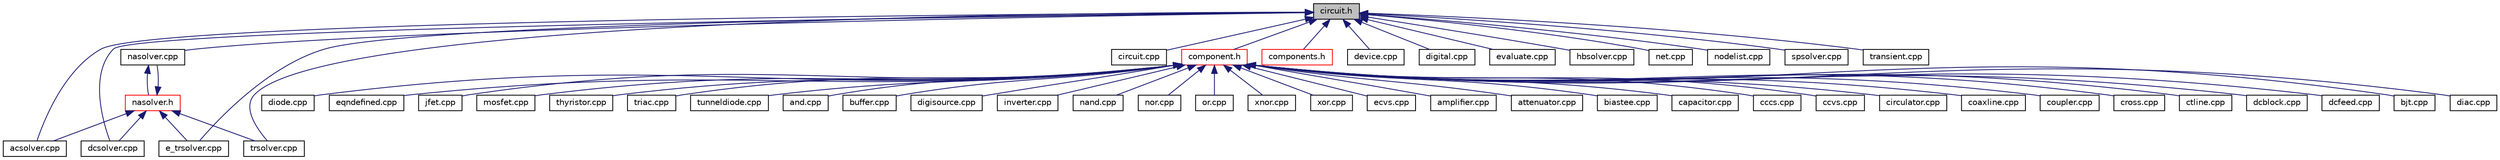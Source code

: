 digraph G
{
  edge [fontname="Helvetica",fontsize="10",labelfontname="Helvetica",labelfontsize="10"];
  node [fontname="Helvetica",fontsize="10",shape=record];
  Node1 [label="circuit.h",height=0.2,width=0.4,color="black", fillcolor="grey75", style="filled" fontcolor="black"];
  Node1 -> Node2 [dir="back",color="midnightblue",fontsize="10",style="solid",fontname="Helvetica"];
  Node2 [label="acsolver.cpp",height=0.2,width=0.4,color="black", fillcolor="white", style="filled",URL="$acsolver_8cpp.html"];
  Node1 -> Node3 [dir="back",color="midnightblue",fontsize="10",style="solid",fontname="Helvetica"];
  Node3 [label="nasolver.cpp",height=0.2,width=0.4,color="black", fillcolor="white", style="filled",URL="$nasolver_8cpp.html"];
  Node3 -> Node4 [dir="back",color="midnightblue",fontsize="10",style="solid",fontname="Helvetica"];
  Node4 [label="nasolver.h",height=0.2,width=0.4,color="red", fillcolor="white", style="filled",URL="$nasolver_8h.html"];
  Node4 -> Node2 [dir="back",color="midnightblue",fontsize="10",style="solid",fontname="Helvetica"];
  Node4 -> Node3 [dir="back",color="midnightblue",fontsize="10",style="solid",fontname="Helvetica"];
  Node4 -> Node5 [dir="back",color="midnightblue",fontsize="10",style="solid",fontname="Helvetica"];
  Node5 [label="dcsolver.cpp",height=0.2,width=0.4,color="black", fillcolor="white", style="filled",URL="$dcsolver_8cpp.html"];
  Node4 -> Node6 [dir="back",color="midnightblue",fontsize="10",style="solid",fontname="Helvetica"];
  Node6 [label="e_trsolver.cpp",height=0.2,width=0.4,color="black", fillcolor="white", style="filled",URL="$e__trsolver_8cpp.html"];
  Node4 -> Node7 [dir="back",color="midnightblue",fontsize="10",style="solid",fontname="Helvetica"];
  Node7 [label="trsolver.cpp",height=0.2,width=0.4,color="black", fillcolor="white", style="filled",URL="$trsolver_8cpp.html"];
  Node1 -> Node8 [dir="back",color="midnightblue",fontsize="10",style="solid",fontname="Helvetica"];
  Node8 [label="circuit.cpp",height=0.2,width=0.4,color="black", fillcolor="white", style="filled",URL="$circuit_8cpp.html"];
  Node1 -> Node9 [dir="back",color="midnightblue",fontsize="10",style="solid",fontname="Helvetica"];
  Node9 [label="component.h",height=0.2,width=0.4,color="red", fillcolor="white", style="filled",URL="$component_8h.html"];
  Node9 -> Node10 [dir="back",color="midnightblue",fontsize="10",style="solid",fontname="Helvetica"];
  Node10 [label="amplifier.cpp",height=0.2,width=0.4,color="black", fillcolor="white", style="filled",URL="$amplifier_8cpp.html",tooltip="amplifier class implementation"];
  Node9 -> Node11 [dir="back",color="midnightblue",fontsize="10",style="solid",fontname="Helvetica"];
  Node11 [label="attenuator.cpp",height=0.2,width=0.4,color="black", fillcolor="white", style="filled",URL="$attenuator_8cpp.html"];
  Node9 -> Node12 [dir="back",color="midnightblue",fontsize="10",style="solid",fontname="Helvetica"];
  Node12 [label="biastee.cpp",height=0.2,width=0.4,color="black", fillcolor="white", style="filled",URL="$biastee_8cpp.html"];
  Node9 -> Node13 [dir="back",color="midnightblue",fontsize="10",style="solid",fontname="Helvetica"];
  Node13 [label="capacitor.cpp",height=0.2,width=0.4,color="black", fillcolor="white", style="filled",URL="$capacitor_8cpp.html",tooltip="capacitor class implementation"];
  Node9 -> Node14 [dir="back",color="midnightblue",fontsize="10",style="solid",fontname="Helvetica"];
  Node14 [label="cccs.cpp",height=0.2,width=0.4,color="black", fillcolor="white", style="filled",URL="$cccs_8cpp.html"];
  Node9 -> Node15 [dir="back",color="midnightblue",fontsize="10",style="solid",fontname="Helvetica"];
  Node15 [label="ccvs.cpp",height=0.2,width=0.4,color="black", fillcolor="white", style="filled",URL="$ccvs_8cpp.html"];
  Node9 -> Node16 [dir="back",color="midnightblue",fontsize="10",style="solid",fontname="Helvetica"];
  Node16 [label="circulator.cpp",height=0.2,width=0.4,color="black", fillcolor="white", style="filled",URL="$circulator_8cpp.html"];
  Node9 -> Node17 [dir="back",color="midnightblue",fontsize="10",style="solid",fontname="Helvetica"];
  Node17 [label="coaxline.cpp",height=0.2,width=0.4,color="black", fillcolor="white", style="filled",URL="$coaxline_8cpp.html"];
  Node9 -> Node18 [dir="back",color="midnightblue",fontsize="10",style="solid",fontname="Helvetica"];
  Node18 [label="coupler.cpp",height=0.2,width=0.4,color="black", fillcolor="white", style="filled",URL="$coupler_8cpp.html"];
  Node9 -> Node19 [dir="back",color="midnightblue",fontsize="10",style="solid",fontname="Helvetica"];
  Node19 [label="cross.cpp",height=0.2,width=0.4,color="black", fillcolor="white", style="filled",URL="$cross_8cpp.html"];
  Node9 -> Node20 [dir="back",color="midnightblue",fontsize="10",style="solid",fontname="Helvetica"];
  Node20 [label="ctline.cpp",height=0.2,width=0.4,color="black", fillcolor="white", style="filled",URL="$ctline_8cpp.html"];
  Node9 -> Node21 [dir="back",color="midnightblue",fontsize="10",style="solid",fontname="Helvetica"];
  Node21 [label="dcblock.cpp",height=0.2,width=0.4,color="black", fillcolor="white", style="filled",URL="$dcblock_8cpp.html"];
  Node9 -> Node22 [dir="back",color="midnightblue",fontsize="10",style="solid",fontname="Helvetica"];
  Node22 [label="dcfeed.cpp",height=0.2,width=0.4,color="black", fillcolor="white", style="filled",URL="$dcfeed_8cpp.html"];
  Node9 -> Node23 [dir="back",color="midnightblue",fontsize="10",style="solid",fontname="Helvetica"];
  Node23 [label="bjt.cpp",height=0.2,width=0.4,color="black", fillcolor="white", style="filled",URL="$bjt_8cpp.html"];
  Node9 -> Node24 [dir="back",color="midnightblue",fontsize="10",style="solid",fontname="Helvetica"];
  Node24 [label="diac.cpp",height=0.2,width=0.4,color="black", fillcolor="white", style="filled",URL="$diac_8cpp.html"];
  Node9 -> Node25 [dir="back",color="midnightblue",fontsize="10",style="solid",fontname="Helvetica"];
  Node25 [label="diode.cpp",height=0.2,width=0.4,color="black", fillcolor="white", style="filled",URL="$diode_8cpp.html"];
  Node9 -> Node26 [dir="back",color="midnightblue",fontsize="10",style="solid",fontname="Helvetica"];
  Node26 [label="eqndefined.cpp",height=0.2,width=0.4,color="black", fillcolor="white", style="filled",URL="$eqndefined_8cpp.html"];
  Node9 -> Node27 [dir="back",color="midnightblue",fontsize="10",style="solid",fontname="Helvetica"];
  Node27 [label="jfet.cpp",height=0.2,width=0.4,color="black", fillcolor="white", style="filled",URL="$jfet_8cpp.html"];
  Node9 -> Node28 [dir="back",color="midnightblue",fontsize="10",style="solid",fontname="Helvetica"];
  Node28 [label="mosfet.cpp",height=0.2,width=0.4,color="black", fillcolor="white", style="filled",URL="$mosfet_8cpp.html"];
  Node9 -> Node29 [dir="back",color="midnightblue",fontsize="10",style="solid",fontname="Helvetica"];
  Node29 [label="thyristor.cpp",height=0.2,width=0.4,color="black", fillcolor="white", style="filled",URL="$thyristor_8cpp.html"];
  Node9 -> Node30 [dir="back",color="midnightblue",fontsize="10",style="solid",fontname="Helvetica"];
  Node30 [label="triac.cpp",height=0.2,width=0.4,color="black", fillcolor="white", style="filled",URL="$triac_8cpp.html"];
  Node9 -> Node31 [dir="back",color="midnightblue",fontsize="10",style="solid",fontname="Helvetica"];
  Node31 [label="tunneldiode.cpp",height=0.2,width=0.4,color="black", fillcolor="white", style="filled",URL="$tunneldiode_8cpp.html"];
  Node9 -> Node32 [dir="back",color="midnightblue",fontsize="10",style="solid",fontname="Helvetica"];
  Node32 [label="and.cpp",height=0.2,width=0.4,color="black", fillcolor="white", style="filled",URL="$and_8cpp.html"];
  Node9 -> Node33 [dir="back",color="midnightblue",fontsize="10",style="solid",fontname="Helvetica"];
  Node33 [label="buffer.cpp",height=0.2,width=0.4,color="black", fillcolor="white", style="filled",URL="$buffer_8cpp.html"];
  Node9 -> Node34 [dir="back",color="midnightblue",fontsize="10",style="solid",fontname="Helvetica"];
  Node34 [label="digisource.cpp",height=0.2,width=0.4,color="black", fillcolor="white", style="filled",URL="$digisource_8cpp.html"];
  Node9 -> Node35 [dir="back",color="midnightblue",fontsize="10",style="solid",fontname="Helvetica"];
  Node35 [label="inverter.cpp",height=0.2,width=0.4,color="black", fillcolor="white", style="filled",URL="$inverter_8cpp.html"];
  Node9 -> Node36 [dir="back",color="midnightblue",fontsize="10",style="solid",fontname="Helvetica"];
  Node36 [label="nand.cpp",height=0.2,width=0.4,color="black", fillcolor="white", style="filled",URL="$nand_8cpp.html"];
  Node9 -> Node37 [dir="back",color="midnightblue",fontsize="10",style="solid",fontname="Helvetica"];
  Node37 [label="nor.cpp",height=0.2,width=0.4,color="black", fillcolor="white", style="filled",URL="$nor_8cpp.html"];
  Node9 -> Node38 [dir="back",color="midnightblue",fontsize="10",style="solid",fontname="Helvetica"];
  Node38 [label="or.cpp",height=0.2,width=0.4,color="black", fillcolor="white", style="filled",URL="$or_8cpp.html"];
  Node9 -> Node39 [dir="back",color="midnightblue",fontsize="10",style="solid",fontname="Helvetica"];
  Node39 [label="xnor.cpp",height=0.2,width=0.4,color="black", fillcolor="white", style="filled",URL="$xnor_8cpp.html"];
  Node9 -> Node40 [dir="back",color="midnightblue",fontsize="10",style="solid",fontname="Helvetica"];
  Node40 [label="xor.cpp",height=0.2,width=0.4,color="black", fillcolor="white", style="filled",URL="$xor_8cpp.html"];
  Node9 -> Node41 [dir="back",color="midnightblue",fontsize="10",style="solid",fontname="Helvetica"];
  Node41 [label="ecvs.cpp",height=0.2,width=0.4,color="black", fillcolor="white", style="filled",URL="$ecvs_8cpp.html"];
  Node1 -> Node42 [dir="back",color="midnightblue",fontsize="10",style="solid",fontname="Helvetica"];
  Node42 [label="components.h",height=0.2,width=0.4,color="red", fillcolor="white", style="filled",URL="$components_8h.html"];
  Node1 -> Node43 [dir="back",color="midnightblue",fontsize="10",style="solid",fontname="Helvetica"];
  Node43 [label="device.cpp",height=0.2,width=0.4,color="black", fillcolor="white", style="filled",URL="$device_8cpp.html"];
  Node1 -> Node44 [dir="back",color="midnightblue",fontsize="10",style="solid",fontname="Helvetica"];
  Node44 [label="digital.cpp",height=0.2,width=0.4,color="black", fillcolor="white", style="filled",URL="$digital_8cpp.html"];
  Node1 -> Node5 [dir="back",color="midnightblue",fontsize="10",style="solid",fontname="Helvetica"];
  Node1 -> Node45 [dir="back",color="midnightblue",fontsize="10",style="solid",fontname="Helvetica"];
  Node45 [label="evaluate.cpp",height=0.2,width=0.4,color="black", fillcolor="white", style="filled",URL="$evaluate_8cpp.html"];
  Node1 -> Node46 [dir="back",color="midnightblue",fontsize="10",style="solid",fontname="Helvetica"];
  Node46 [label="hbsolver.cpp",height=0.2,width=0.4,color="black", fillcolor="white", style="filled",URL="$hbsolver_8cpp.html"];
  Node1 -> Node6 [dir="back",color="midnightblue",fontsize="10",style="solid",fontname="Helvetica"];
  Node1 -> Node47 [dir="back",color="midnightblue",fontsize="10",style="solid",fontname="Helvetica"];
  Node47 [label="net.cpp",height=0.2,width=0.4,color="black", fillcolor="white", style="filled",URL="$net_8cpp.html"];
  Node1 -> Node48 [dir="back",color="midnightblue",fontsize="10",style="solid",fontname="Helvetica"];
  Node48 [label="nodelist.cpp",height=0.2,width=0.4,color="black", fillcolor="white", style="filled",URL="$nodelist_8cpp.html"];
  Node1 -> Node49 [dir="back",color="midnightblue",fontsize="10",style="solid",fontname="Helvetica"];
  Node49 [label="spsolver.cpp",height=0.2,width=0.4,color="black", fillcolor="white", style="filled",URL="$spsolver_8cpp.html"];
  Node1 -> Node50 [dir="back",color="midnightblue",fontsize="10",style="solid",fontname="Helvetica"];
  Node50 [label="transient.cpp",height=0.2,width=0.4,color="black", fillcolor="white", style="filled",URL="$transient_8cpp.html"];
  Node1 -> Node7 [dir="back",color="midnightblue",fontsize="10",style="solid",fontname="Helvetica"];
}
